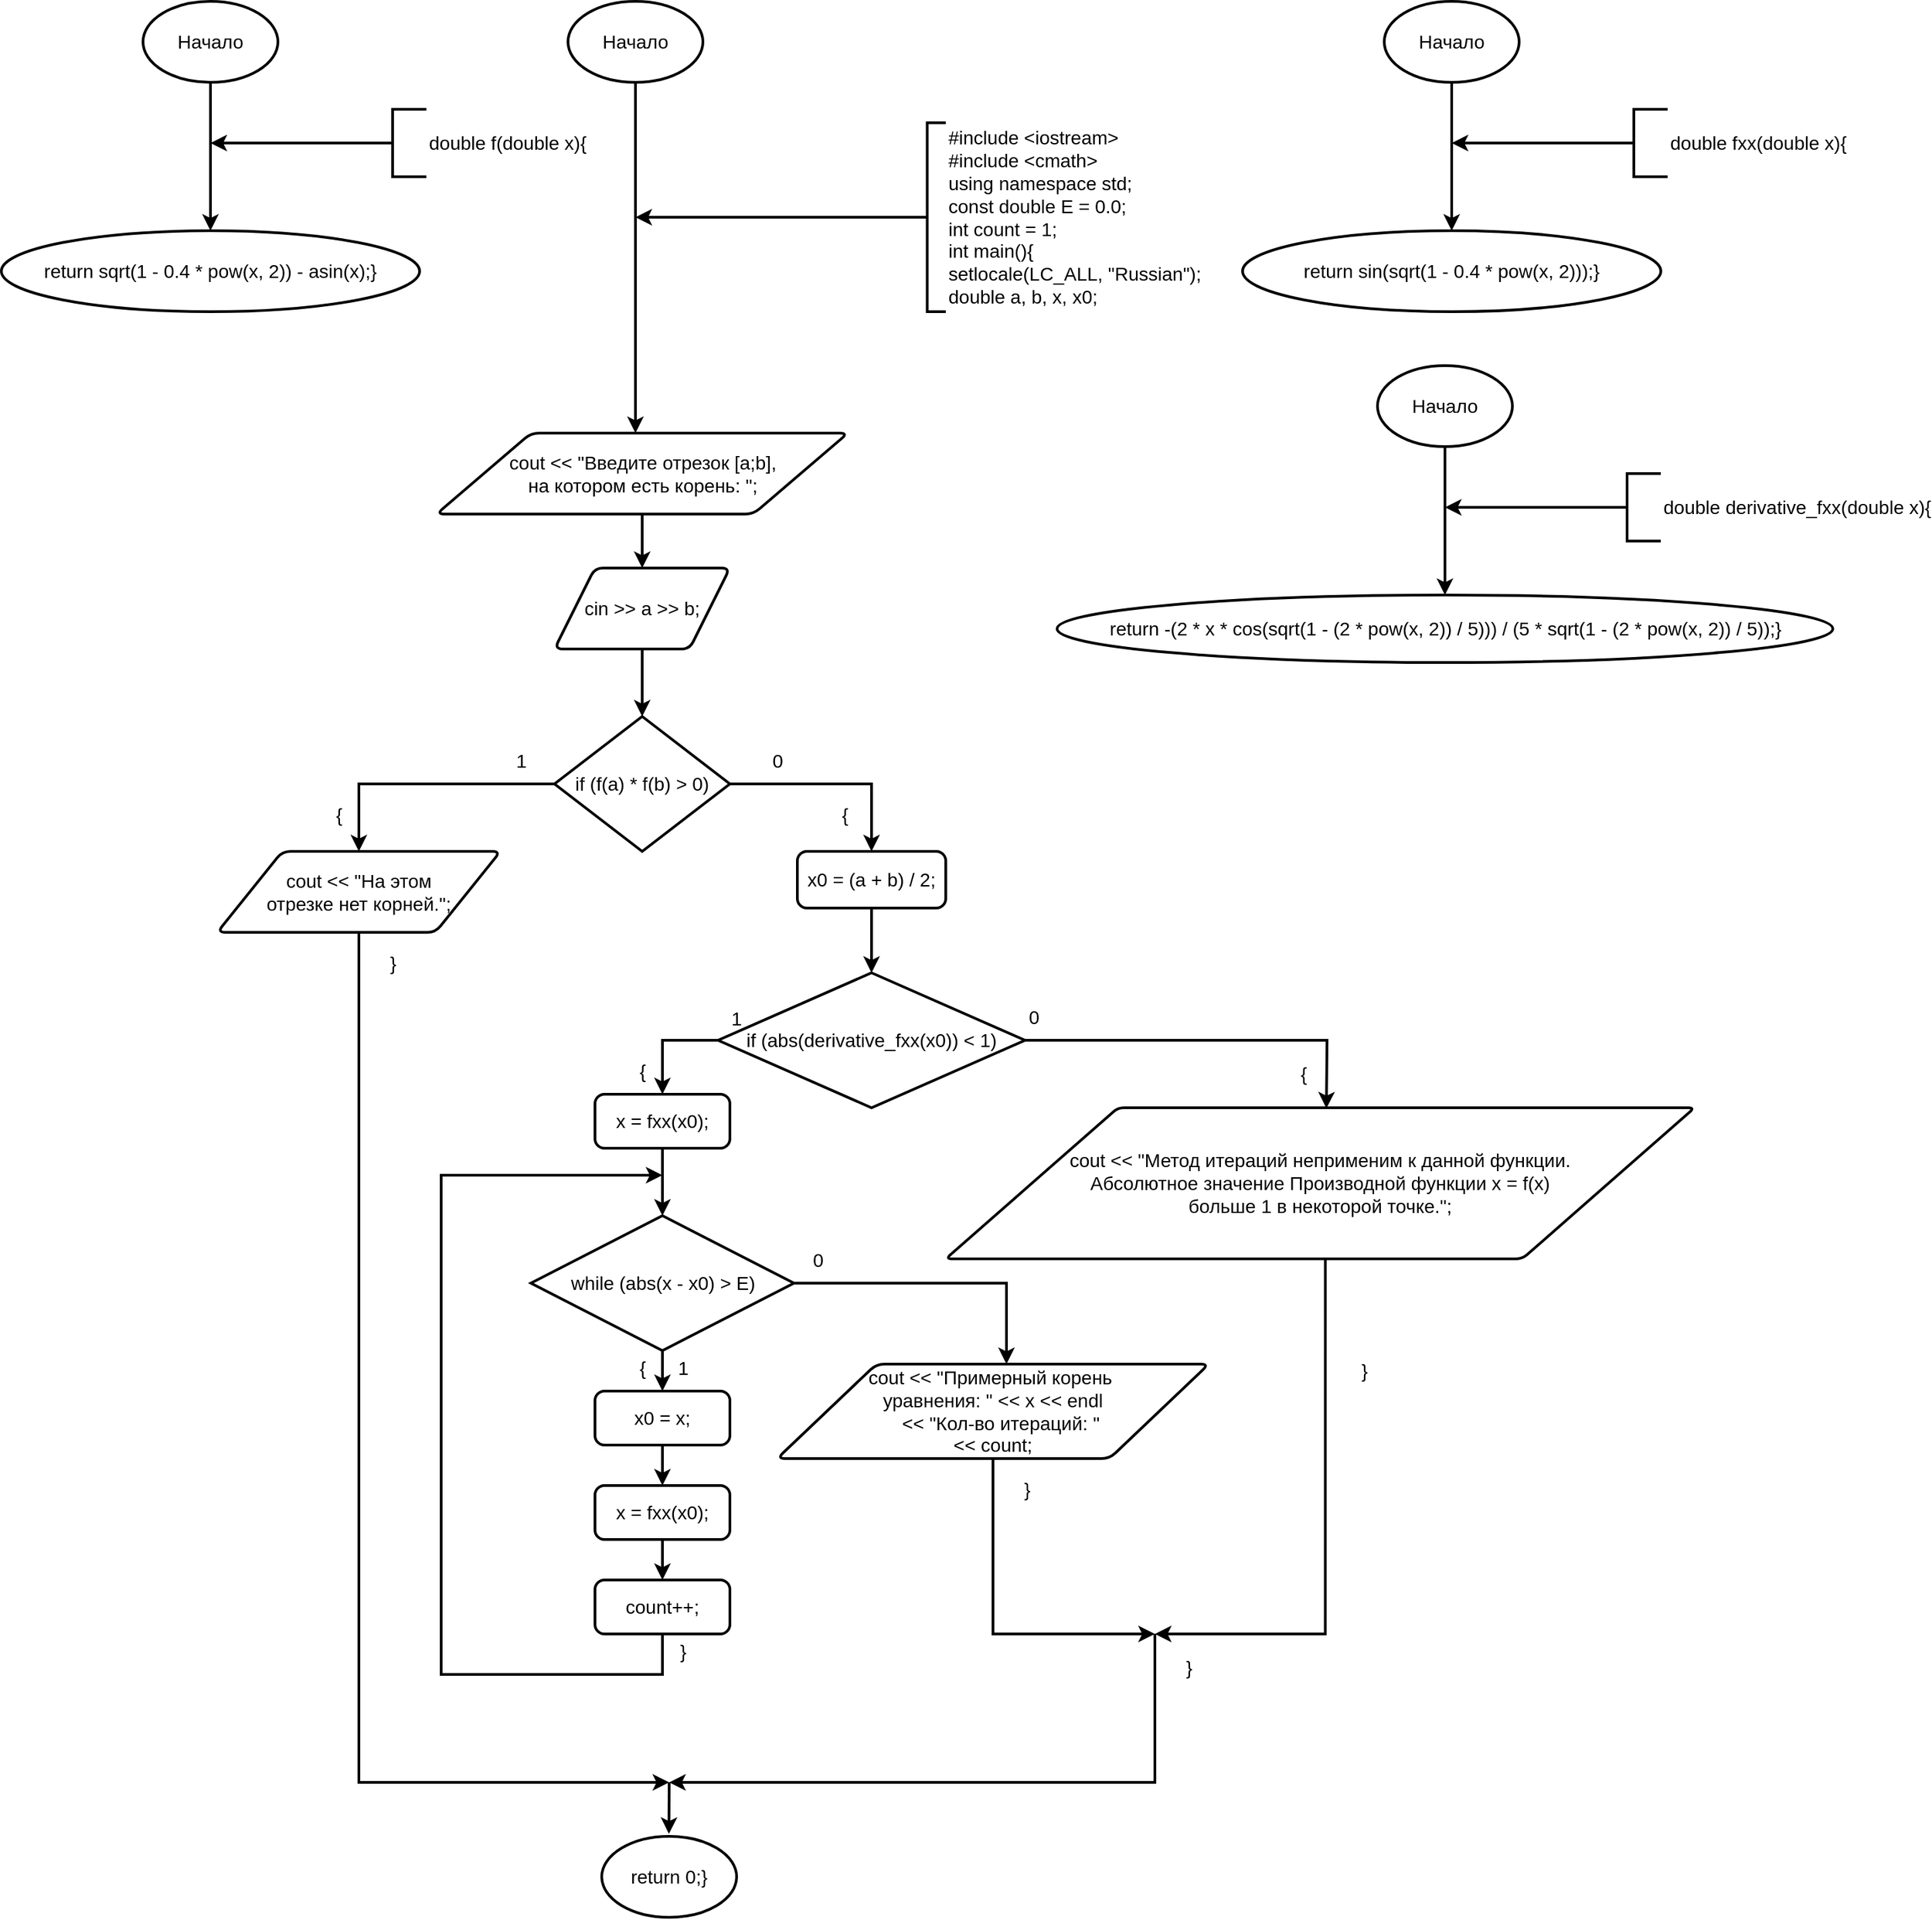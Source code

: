 <mxfile version="22.1.11" type="device">
  <diagram id="C5RBs43oDa-KdzZeNtuy" name="Page-1">
    <mxGraphModel dx="2150" dy="1375" grid="1" gridSize="10" guides="1" tooltips="1" connect="1" arrows="1" fold="1" page="0" pageScale="1" pageWidth="827" pageHeight="1169" math="0" shadow="0">
      <root>
        <mxCell id="WIyWlLk6GJQsqaUBKTNV-0" />
        <mxCell id="WIyWlLk6GJQsqaUBKTNV-1" parent="WIyWlLk6GJQsqaUBKTNV-0" />
        <mxCell id="LFdidtodupPHbY-mCOph-6" style="edgeStyle=orthogonalEdgeStyle;rounded=0;hachureGap=4;orthogonalLoop=1;jettySize=auto;html=1;fontFamily=Helvetica;fontSource=https%3A%2F%2Ffonts.googleapis.com%2Fcss%3Ffamily%3DArchitects%2BDaughter;fontSize=14;fontColor=default;labelBackgroundColor=none;strokeWidth=2;" parent="WIyWlLk6GJQsqaUBKTNV-1" source="LFdidtodupPHbY-mCOph-1" target="LFdidtodupPHbY-mCOph-2" edge="1">
          <mxGeometry relative="1" as="geometry">
            <Array as="points">
              <mxPoint x="420" y="220" />
              <mxPoint x="420" y="220" />
            </Array>
          </mxGeometry>
        </mxCell>
        <mxCell id="LFdidtodupPHbY-mCOph-1" value="Начало" style="strokeWidth=2;html=1;shape=mxgraph.flowchart.start_1;whiteSpace=wrap;hachureGap=4;fontFamily=Helvetica;fontSize=14;labelBackgroundColor=none;" parent="WIyWlLk6GJQsqaUBKTNV-1" vertex="1">
          <mxGeometry x="370" y="-40" width="100" height="60" as="geometry" />
        </mxCell>
        <mxCell id="LFdidtodupPHbY-mCOph-7" style="edgeStyle=orthogonalEdgeStyle;shape=connector;rounded=0;hachureGap=4;orthogonalLoop=1;jettySize=auto;html=1;labelBackgroundColor=none;align=center;verticalAlign=middle;fontFamily=Helvetica;fontSource=https%3A%2F%2Ffonts.googleapis.com%2Fcss%3Ffamily%3DArchitects%2BDaughter;fontSize=14;fontColor=default;endArrow=classic;strokeWidth=2;" parent="WIyWlLk6GJQsqaUBKTNV-1" source="LFdidtodupPHbY-mCOph-2" target="LFdidtodupPHbY-mCOph-3" edge="1">
          <mxGeometry relative="1" as="geometry" />
        </mxCell>
        <mxCell id="LFdidtodupPHbY-mCOph-2" value="cout &amp;lt;&amp;lt; &quot;Введите отрезок [a;b], &lt;br&gt;на котором есть корень: &quot;;" style="shape=parallelogram;html=1;strokeWidth=2;perimeter=parallelogramPerimeter;whiteSpace=wrap;rounded=1;arcSize=12;size=0.23;hachureGap=4;align=center;verticalAlign=middle;fontFamily=Helvetica;fontSize=14;labelBackgroundColor=none;" parent="WIyWlLk6GJQsqaUBKTNV-1" vertex="1">
          <mxGeometry x="272.5" y="280" width="305" height="60" as="geometry" />
        </mxCell>
        <mxCell id="LFdidtodupPHbY-mCOph-3" value="cin &amp;gt;&amp;gt; a &amp;gt;&amp;gt; b;" style="shape=parallelogram;html=1;strokeWidth=2;perimeter=parallelogramPerimeter;whiteSpace=wrap;rounded=1;arcSize=12;size=0.23;hachureGap=4;align=center;verticalAlign=middle;fontFamily=Helvetica;fontSize=14;labelBackgroundColor=none;" parent="WIyWlLk6GJQsqaUBKTNV-1" vertex="1">
          <mxGeometry x="360" y="380" width="130" height="60" as="geometry" />
        </mxCell>
        <mxCell id="LFdidtodupPHbY-mCOph-11" style="edgeStyle=orthogonalEdgeStyle;shape=connector;rounded=0;hachureGap=4;orthogonalLoop=1;jettySize=auto;html=1;entryX=0.5;entryY=0;entryDx=0;entryDy=0;labelBackgroundColor=none;align=center;verticalAlign=middle;fontFamily=Helvetica;fontSource=https%3A%2F%2Ffonts.googleapis.com%2Fcss%3Ffamily%3DArchitects%2BDaughter;fontSize=14;fontColor=default;endArrow=classic;strokeWidth=2;" parent="WIyWlLk6GJQsqaUBKTNV-1" source="LFdidtodupPHbY-mCOph-8" target="LFdidtodupPHbY-mCOph-10" edge="1">
          <mxGeometry relative="1" as="geometry">
            <Array as="points">
              <mxPoint x="215" y="540" />
            </Array>
          </mxGeometry>
        </mxCell>
        <mxCell id="LFdidtodupPHbY-mCOph-16" style="edgeStyle=orthogonalEdgeStyle;shape=connector;rounded=0;hachureGap=4;orthogonalLoop=1;jettySize=auto;html=1;labelBackgroundColor=none;align=center;verticalAlign=middle;fontFamily=Helvetica;fontSource=https%3A%2F%2Ffonts.googleapis.com%2Fcss%3Ffamily%3DArchitects%2BDaughter;fontSize=14;fontColor=default;endArrow=classic;strokeWidth=2;" parent="WIyWlLk6GJQsqaUBKTNV-1" source="LFdidtodupPHbY-mCOph-8" target="LFdidtodupPHbY-mCOph-15" edge="1">
          <mxGeometry relative="1" as="geometry">
            <Array as="points">
              <mxPoint x="595" y="540" />
            </Array>
          </mxGeometry>
        </mxCell>
        <mxCell id="LFdidtodupPHbY-mCOph-8" value="if (f(a) * f(b) &amp;gt; 0)" style="strokeWidth=2;html=1;shape=mxgraph.flowchart.decision;whiteSpace=wrap;hachureGap=4;align=center;verticalAlign=middle;fontFamily=Helvetica;fontSource=https%3A%2F%2Ffonts.googleapis.com%2Fcss%3Ffamily%3DArchitects%2BDaughter;fontSize=14;labelBackgroundColor=none;" parent="WIyWlLk6GJQsqaUBKTNV-1" vertex="1">
          <mxGeometry x="360" y="490" width="130" height="100" as="geometry" />
        </mxCell>
        <mxCell id="LFdidtodupPHbY-mCOph-9" style="edgeStyle=orthogonalEdgeStyle;shape=connector;rounded=0;hachureGap=4;orthogonalLoop=1;jettySize=auto;html=1;entryX=0.5;entryY=0;entryDx=0;entryDy=0;entryPerimeter=0;labelBackgroundColor=none;align=center;verticalAlign=middle;fontFamily=Helvetica;fontSource=https%3A%2F%2Ffonts.googleapis.com%2Fcss%3Ffamily%3DArchitects%2BDaughter;fontSize=14;fontColor=default;endArrow=classic;strokeWidth=2;" parent="WIyWlLk6GJQsqaUBKTNV-1" source="LFdidtodupPHbY-mCOph-3" target="LFdidtodupPHbY-mCOph-8" edge="1">
          <mxGeometry relative="1" as="geometry" />
        </mxCell>
        <mxCell id="LFdidtodupPHbY-mCOph-50" style="edgeStyle=orthogonalEdgeStyle;shape=connector;rounded=0;hachureGap=4;orthogonalLoop=1;jettySize=auto;html=1;labelBackgroundColor=none;strokeColor=default;align=center;verticalAlign=middle;fontFamily=Helvetica;fontSource=https%3A%2F%2Ffonts.googleapis.com%2Fcss%3Ffamily%3DArchitects%2BDaughter;fontSize=14;fontColor=default;endArrow=classic;strokeWidth=2;" parent="WIyWlLk6GJQsqaUBKTNV-1" source="LFdidtodupPHbY-mCOph-10" edge="1">
          <mxGeometry relative="1" as="geometry">
            <mxPoint x="445" y="1280" as="targetPoint" />
            <Array as="points">
              <mxPoint x="215" y="1280" />
            </Array>
          </mxGeometry>
        </mxCell>
        <mxCell id="LFdidtodupPHbY-mCOph-10" value="cout &amp;lt;&amp;lt; &quot;На этом&lt;br&gt;отрезке нет корней.&quot;;" style="shape=parallelogram;html=1;strokeWidth=2;perimeter=parallelogramPerimeter;whiteSpace=wrap;rounded=1;arcSize=12;size=0.23;hachureGap=4;align=center;verticalAlign=middle;fontFamily=Helvetica;fontSource=https%3A%2F%2Ffonts.googleapis.com%2Fcss%3Ffamily%3DArchitects%2BDaughter;fontSize=14;labelBackgroundColor=none;" parent="WIyWlLk6GJQsqaUBKTNV-1" vertex="1">
          <mxGeometry x="110" y="590" width="210" height="60" as="geometry" />
        </mxCell>
        <mxCell id="LFdidtodupPHbY-mCOph-12" value="{" style="text;html=1;align=center;verticalAlign=middle;resizable=0;points=[];autosize=1;strokeColor=none;fillColor=none;fontSize=14;fontFamily=Helvetica;labelBackgroundColor=none;strokeWidth=2;" parent="WIyWlLk6GJQsqaUBKTNV-1" vertex="1">
          <mxGeometry x="185" y="548" width="30" height="30" as="geometry" />
        </mxCell>
        <mxCell id="LFdidtodupPHbY-mCOph-13" value="1" style="text;html=1;align=center;verticalAlign=middle;resizable=0;points=[];autosize=1;strokeColor=none;fillColor=none;fontSize=14;fontFamily=Helvetica;labelBackgroundColor=none;strokeWidth=2;" parent="WIyWlLk6GJQsqaUBKTNV-1" vertex="1">
          <mxGeometry x="320" y="508" width="30" height="30" as="geometry" />
        </mxCell>
        <mxCell id="LFdidtodupPHbY-mCOph-14" value="}" style="text;html=1;align=center;verticalAlign=middle;resizable=0;points=[];autosize=1;strokeColor=none;fillColor=none;fontSize=14;fontFamily=Helvetica;labelBackgroundColor=none;strokeWidth=2;" parent="WIyWlLk6GJQsqaUBKTNV-1" vertex="1">
          <mxGeometry x="225" y="658" width="30" height="30" as="geometry" />
        </mxCell>
        <mxCell id="LFdidtodupPHbY-mCOph-15" value="x0 = (a + b) / 2;" style="rounded=1;whiteSpace=wrap;html=1;absoluteArcSize=1;arcSize=14;strokeWidth=2;align=center;verticalAlign=middle;fontFamily=Helvetica;fontSize=14;fillColor=none;labelBackgroundColor=none;" parent="WIyWlLk6GJQsqaUBKTNV-1" vertex="1">
          <mxGeometry x="540" y="590" width="110" height="42" as="geometry" />
        </mxCell>
        <mxCell id="LFdidtodupPHbY-mCOph-17" value="0" style="text;html=1;align=center;verticalAlign=middle;resizable=0;points=[];autosize=1;strokeColor=none;fillColor=none;fontSize=14;fontFamily=Helvetica;labelBackgroundColor=none;strokeWidth=2;" parent="WIyWlLk6GJQsqaUBKTNV-1" vertex="1">
          <mxGeometry x="510" y="508" width="30" height="30" as="geometry" />
        </mxCell>
        <mxCell id="LFdidtodupPHbY-mCOph-18" value="{" style="text;html=1;align=center;verticalAlign=middle;resizable=0;points=[];autosize=1;strokeColor=none;fillColor=none;fontSize=14;fontFamily=Helvetica;fontColor=default;strokeWidth=2;" parent="WIyWlLk6GJQsqaUBKTNV-1" vertex="1">
          <mxGeometry x="560" y="548" width="30" height="30" as="geometry" />
        </mxCell>
        <mxCell id="LFdidtodupPHbY-mCOph-22" style="edgeStyle=orthogonalEdgeStyle;shape=connector;rounded=0;hachureGap=4;orthogonalLoop=1;jettySize=auto;html=1;entryX=0.5;entryY=0;entryDx=0;entryDy=0;labelBackgroundColor=none;strokeColor=default;align=center;verticalAlign=middle;fontFamily=Helvetica;fontSource=https%3A%2F%2Ffonts.googleapis.com%2Fcss%3Ffamily%3DArchitects%2BDaughter;fontSize=14;fontColor=default;endArrow=classic;exitX=0;exitY=0.5;exitDx=0;exitDy=0;exitPerimeter=0;strokeWidth=2;" parent="WIyWlLk6GJQsqaUBKTNV-1" source="LFdidtodupPHbY-mCOph-19" target="LFdidtodupPHbY-mCOph-21" edge="1">
          <mxGeometry relative="1" as="geometry" />
        </mxCell>
        <mxCell id="LFdidtodupPHbY-mCOph-19" value="if (abs(derivative_fxx(x0)) &amp;lt; 1)" style="strokeWidth=2;html=1;shape=mxgraph.flowchart.decision;whiteSpace=wrap;hachureGap=4;fontFamily=Helvetica;fontSource=https%3A%2F%2Ffonts.googleapis.com%2Fcss%3Ffamily%3DArchitects%2BDaughter;fontSize=14;fontColor=default;" parent="WIyWlLk6GJQsqaUBKTNV-1" vertex="1">
          <mxGeometry x="481.25" y="680" width="227.5" height="100" as="geometry" />
        </mxCell>
        <mxCell id="LFdidtodupPHbY-mCOph-20" style="edgeStyle=orthogonalEdgeStyle;shape=connector;rounded=0;hachureGap=4;orthogonalLoop=1;jettySize=auto;html=1;entryX=0.5;entryY=0;entryDx=0;entryDy=0;entryPerimeter=0;labelBackgroundColor=none;strokeColor=default;align=center;verticalAlign=middle;fontFamily=Helvetica;fontSource=https%3A%2F%2Ffonts.googleapis.com%2Fcss%3Ffamily%3DArchitects%2BDaughter;fontSize=14;fontColor=default;endArrow=classic;strokeWidth=2;" parent="WIyWlLk6GJQsqaUBKTNV-1" source="LFdidtodupPHbY-mCOph-15" target="LFdidtodupPHbY-mCOph-19" edge="1">
          <mxGeometry relative="1" as="geometry" />
        </mxCell>
        <mxCell id="LFdidtodupPHbY-mCOph-21" value="x = fxx(x0);" style="rounded=1;whiteSpace=wrap;html=1;absoluteArcSize=1;arcSize=14;strokeWidth=2;hachureGap=4;strokeColor=default;align=center;verticalAlign=middle;fontFamily=Helvetica;fontSource=https%3A%2F%2Ffonts.googleapis.com%2Fcss%3Ffamily%3DArchitects%2BDaughter;fontSize=14;fontColor=default;fillColor=default;" parent="WIyWlLk6GJQsqaUBKTNV-1" vertex="1">
          <mxGeometry x="390" y="770" width="100" height="40" as="geometry" />
        </mxCell>
        <mxCell id="LFdidtodupPHbY-mCOph-23" value="1" style="text;align=center;verticalAlign=middle;resizable=0;points=[];autosize=1;strokeColor=none;fillColor=none;fontSize=14;fontFamily=Helvetica;fontColor=default;strokeWidth=2;" parent="WIyWlLk6GJQsqaUBKTNV-1" vertex="1">
          <mxGeometry x="480" y="698" width="30" height="30" as="geometry" />
        </mxCell>
        <mxCell id="LFdidtodupPHbY-mCOph-24" value="&lt;p style=&quot;font-size: 14px;&quot;&gt;{&lt;/p&gt;" style="text;html=1;align=center;verticalAlign=middle;resizable=0;points=[];autosize=1;strokeColor=none;fillColor=none;fontSize=14;fontFamily=Helvetica;fontColor=default;strokeWidth=2;" parent="WIyWlLk6GJQsqaUBKTNV-1" vertex="1">
          <mxGeometry x="410" y="723" width="30" height="60" as="geometry" />
        </mxCell>
        <mxCell id="LFdidtodupPHbY-mCOph-32" style="edgeStyle=orthogonalEdgeStyle;shape=connector;rounded=0;hachureGap=4;orthogonalLoop=1;jettySize=auto;html=1;entryX=0.5;entryY=0;entryDx=0;entryDy=0;labelBackgroundColor=none;strokeColor=default;align=center;verticalAlign=middle;fontFamily=Helvetica;fontSource=https%3A%2F%2Ffonts.googleapis.com%2Fcss%3Ffamily%3DArchitects%2BDaughter;fontSize=14;fontColor=default;endArrow=classic;strokeWidth=2;" parent="WIyWlLk6GJQsqaUBKTNV-1" source="LFdidtodupPHbY-mCOph-25" target="LFdidtodupPHbY-mCOph-27" edge="1">
          <mxGeometry relative="1" as="geometry" />
        </mxCell>
        <mxCell id="LFdidtodupPHbY-mCOph-40" style="edgeStyle=orthogonalEdgeStyle;shape=connector;rounded=0;hachureGap=4;orthogonalLoop=1;jettySize=auto;html=1;labelBackgroundColor=none;strokeColor=default;align=center;verticalAlign=middle;fontFamily=Helvetica;fontSource=https%3A%2F%2Ffonts.googleapis.com%2Fcss%3Ffamily%3DArchitects%2BDaughter;fontSize=14;fontColor=default;endArrow=classic;strokeWidth=2;" parent="WIyWlLk6GJQsqaUBKTNV-1" source="LFdidtodupPHbY-mCOph-25" target="LFdidtodupPHbY-mCOph-39" edge="1">
          <mxGeometry relative="1" as="geometry">
            <Array as="points">
              <mxPoint x="695" y="910" />
            </Array>
          </mxGeometry>
        </mxCell>
        <mxCell id="LFdidtodupPHbY-mCOph-25" value="while (abs(x - x0) &amp;gt; E)" style="strokeWidth=2;html=1;shape=mxgraph.flowchart.decision;whiteSpace=wrap;hachureGap=4;strokeColor=default;align=center;verticalAlign=middle;fontFamily=Helvetica;fontSource=https%3A%2F%2Ffonts.googleapis.com%2Fcss%3Ffamily%3DArchitects%2BDaughter;fontSize=14;fontColor=default;fillColor=default;" parent="WIyWlLk6GJQsqaUBKTNV-1" vertex="1">
          <mxGeometry x="342.5" y="860" width="195" height="100" as="geometry" />
        </mxCell>
        <mxCell id="LFdidtodupPHbY-mCOph-26" style="edgeStyle=orthogonalEdgeStyle;shape=connector;rounded=0;hachureGap=4;orthogonalLoop=1;jettySize=auto;html=1;entryX=0.5;entryY=0;entryDx=0;entryDy=0;entryPerimeter=0;labelBackgroundColor=none;strokeColor=default;align=center;verticalAlign=middle;fontFamily=Helvetica;fontSource=https%3A%2F%2Ffonts.googleapis.com%2Fcss%3Ffamily%3DArchitects%2BDaughter;fontSize=14;fontColor=default;endArrow=classic;strokeWidth=2;" parent="WIyWlLk6GJQsqaUBKTNV-1" source="LFdidtodupPHbY-mCOph-21" target="LFdidtodupPHbY-mCOph-25" edge="1">
          <mxGeometry relative="1" as="geometry" />
        </mxCell>
        <mxCell id="LFdidtodupPHbY-mCOph-34" style="edgeStyle=orthogonalEdgeStyle;shape=connector;rounded=0;hachureGap=4;orthogonalLoop=1;jettySize=auto;html=1;labelBackgroundColor=none;strokeColor=default;align=center;verticalAlign=middle;fontFamily=Helvetica;fontSource=https%3A%2F%2Ffonts.googleapis.com%2Fcss%3Ffamily%3DArchitects%2BDaughter;fontSize=14;fontColor=default;endArrow=classic;strokeWidth=2;" parent="WIyWlLk6GJQsqaUBKTNV-1" source="LFdidtodupPHbY-mCOph-27" target="LFdidtodupPHbY-mCOph-28" edge="1">
          <mxGeometry relative="1" as="geometry" />
        </mxCell>
        <mxCell id="LFdidtodupPHbY-mCOph-27" value="x0 = x;" style="rounded=1;whiteSpace=wrap;html=1;absoluteArcSize=1;arcSize=14;strokeWidth=2;hachureGap=4;strokeColor=default;align=center;verticalAlign=middle;fontFamily=Helvetica;fontSource=https%3A%2F%2Ffonts.googleapis.com%2Fcss%3Ffamily%3DArchitects%2BDaughter;fontSize=14;fontColor=default;fillColor=default;" parent="WIyWlLk6GJQsqaUBKTNV-1" vertex="1">
          <mxGeometry x="390" y="990" width="100" height="40" as="geometry" />
        </mxCell>
        <mxCell id="LFdidtodupPHbY-mCOph-36" style="edgeStyle=orthogonalEdgeStyle;shape=connector;rounded=0;hachureGap=4;orthogonalLoop=1;jettySize=auto;html=1;entryX=0.5;entryY=0;entryDx=0;entryDy=0;labelBackgroundColor=none;strokeColor=default;align=center;verticalAlign=middle;fontFamily=Helvetica;fontSource=https%3A%2F%2Ffonts.googleapis.com%2Fcss%3Ffamily%3DArchitects%2BDaughter;fontSize=14;fontColor=default;endArrow=classic;strokeWidth=2;" parent="WIyWlLk6GJQsqaUBKTNV-1" source="LFdidtodupPHbY-mCOph-28" target="LFdidtodupPHbY-mCOph-29" edge="1">
          <mxGeometry relative="1" as="geometry" />
        </mxCell>
        <mxCell id="LFdidtodupPHbY-mCOph-28" value="x = fxx(x0);" style="rounded=1;whiteSpace=wrap;html=1;absoluteArcSize=1;arcSize=14;strokeWidth=2;hachureGap=4;strokeColor=default;align=center;verticalAlign=middle;fontFamily=Helvetica;fontSource=https%3A%2F%2Ffonts.googleapis.com%2Fcss%3Ffamily%3DArchitects%2BDaughter;fontSize=14;fontColor=default;fillColor=default;" parent="WIyWlLk6GJQsqaUBKTNV-1" vertex="1">
          <mxGeometry x="390" y="1060" width="100" height="40" as="geometry" />
        </mxCell>
        <mxCell id="LFdidtodupPHbY-mCOph-30" style="edgeStyle=orthogonalEdgeStyle;shape=connector;rounded=0;hachureGap=4;orthogonalLoop=1;jettySize=auto;html=1;labelBackgroundColor=none;strokeColor=default;align=center;verticalAlign=middle;fontFamily=Helvetica;fontSource=https%3A%2F%2Ffonts.googleapis.com%2Fcss%3Ffamily%3DArchitects%2BDaughter;fontSize=14;fontColor=default;endArrow=classic;strokeWidth=2;" parent="WIyWlLk6GJQsqaUBKTNV-1" source="LFdidtodupPHbY-mCOph-29" edge="1">
          <mxGeometry relative="1" as="geometry">
            <mxPoint x="440" y="830" as="targetPoint" />
            <Array as="points">
              <mxPoint x="440" y="1200" />
              <mxPoint x="276" y="1200" />
              <mxPoint x="276" y="830" />
            </Array>
          </mxGeometry>
        </mxCell>
        <mxCell id="LFdidtodupPHbY-mCOph-29" value="count++;" style="rounded=1;whiteSpace=wrap;html=1;absoluteArcSize=1;arcSize=14;strokeWidth=2;hachureGap=4;strokeColor=default;align=center;verticalAlign=middle;fontFamily=Helvetica;fontSource=https%3A%2F%2Ffonts.googleapis.com%2Fcss%3Ffamily%3DArchitects%2BDaughter;fontSize=14;fontColor=default;fillColor=default;" parent="WIyWlLk6GJQsqaUBKTNV-1" vertex="1">
          <mxGeometry x="390" y="1130" width="100" height="40" as="geometry" />
        </mxCell>
        <mxCell id="LFdidtodupPHbY-mCOph-31" value="}" style="text;html=1;align=center;verticalAlign=middle;resizable=0;points=[];autosize=1;strokeColor=none;fillColor=none;fontSize=14;fontFamily=Helvetica;fontColor=default;strokeWidth=2;" parent="WIyWlLk6GJQsqaUBKTNV-1" vertex="1">
          <mxGeometry x="440" y="1168" width="30" height="30" as="geometry" />
        </mxCell>
        <mxCell id="LFdidtodupPHbY-mCOph-37" value="1" style="text;html=1;align=center;verticalAlign=middle;resizable=0;points=[];autosize=1;strokeColor=none;fillColor=none;fontSize=14;fontFamily=Helvetica;fontColor=default;strokeWidth=2;" parent="WIyWlLk6GJQsqaUBKTNV-1" vertex="1">
          <mxGeometry x="440" y="958" width="30" height="30" as="geometry" />
        </mxCell>
        <mxCell id="LFdidtodupPHbY-mCOph-38" value="{" style="text;html=1;align=center;verticalAlign=middle;resizable=0;points=[];autosize=1;strokeColor=none;fillColor=none;fontSize=14;fontFamily=Helvetica;fontColor=default;strokeWidth=2;" parent="WIyWlLk6GJQsqaUBKTNV-1" vertex="1">
          <mxGeometry x="410" y="958" width="30" height="30" as="geometry" />
        </mxCell>
        <mxCell id="LFdidtodupPHbY-mCOph-48" style="edgeStyle=orthogonalEdgeStyle;shape=connector;rounded=0;hachureGap=4;orthogonalLoop=1;jettySize=auto;html=1;labelBackgroundColor=none;strokeColor=default;align=center;verticalAlign=middle;fontFamily=Helvetica;fontSource=https%3A%2F%2Ffonts.googleapis.com%2Fcss%3Ffamily%3DArchitects%2BDaughter;fontSize=14;fontColor=default;endArrow=classic;strokeWidth=2;" parent="WIyWlLk6GJQsqaUBKTNV-1" source="LFdidtodupPHbY-mCOph-39" edge="1">
          <mxGeometry relative="1" as="geometry">
            <mxPoint x="805" y="1170" as="targetPoint" />
            <Array as="points">
              <mxPoint x="685" y="1170" />
            </Array>
          </mxGeometry>
        </mxCell>
        <mxCell id="LFdidtodupPHbY-mCOph-39" value="&lt;div&gt;cout &amp;lt;&amp;lt; &quot;Примерный корень&amp;nbsp;&lt;/div&gt;&lt;div&gt;уравнения: &quot;&amp;nbsp;&lt;span style=&quot;background-color: initial;&quot;&gt;&amp;lt;&amp;lt;&amp;nbsp;&lt;/span&gt;&lt;span style=&quot;background-color: initial;&quot;&gt;x &amp;lt;&amp;lt; endl&lt;/span&gt;&lt;/div&gt;&lt;div&gt;&amp;nbsp; &amp;nbsp; &amp;lt;&amp;lt; &quot;Кол-во итераций: &quot;&amp;nbsp;&lt;/div&gt;&lt;div&gt;&amp;lt;&amp;lt; count;&lt;/div&gt;" style="shape=parallelogram;html=1;strokeWidth=2;perimeter=parallelogramPerimeter;whiteSpace=wrap;rounded=1;arcSize=12;size=0.23;hachureGap=4;strokeColor=default;align=center;verticalAlign=middle;fontFamily=Helvetica;fontSource=https%3A%2F%2Ffonts.googleapis.com%2Fcss%3Ffamily%3DArchitects%2BDaughter;fontSize=14;fontColor=default;fillColor=default;" parent="WIyWlLk6GJQsqaUBKTNV-1" vertex="1">
          <mxGeometry x="525" y="970" width="320" height="70" as="geometry" />
        </mxCell>
        <mxCell id="LFdidtodupPHbY-mCOph-41" value="0" style="text;html=1;align=center;verticalAlign=middle;resizable=0;points=[];autosize=1;strokeColor=none;fillColor=none;fontSize=14;fontFamily=Helvetica;fontColor=default;strokeWidth=2;" parent="WIyWlLk6GJQsqaUBKTNV-1" vertex="1">
          <mxGeometry x="540" y="878" width="30" height="30" as="geometry" />
        </mxCell>
        <mxCell id="LFdidtodupPHbY-mCOph-42" value="}" style="text;html=1;align=center;verticalAlign=middle;resizable=0;points=[];autosize=1;strokeColor=none;fillColor=none;fontSize=14;fontFamily=Helvetica;fontColor=default;strokeWidth=2;" parent="WIyWlLk6GJQsqaUBKTNV-1" vertex="1">
          <mxGeometry x="695" y="1048" width="30" height="30" as="geometry" />
        </mxCell>
        <mxCell id="LFdidtodupPHbY-mCOph-49" style="edgeStyle=orthogonalEdgeStyle;shape=connector;rounded=0;hachureGap=4;orthogonalLoop=1;jettySize=auto;html=1;labelBackgroundColor=none;strokeColor=default;align=center;verticalAlign=middle;fontFamily=Helvetica;fontSource=https%3A%2F%2Ffonts.googleapis.com%2Fcss%3Ffamily%3DArchitects%2BDaughter;fontSize=14;fontColor=default;endArrow=classic;exitX=0.543;exitY=1.013;exitDx=0;exitDy=0;exitPerimeter=0;strokeWidth=2;" parent="WIyWlLk6GJQsqaUBKTNV-1" edge="1">
          <mxGeometry relative="1" as="geometry">
            <mxPoint x="805" y="1170" as="targetPoint" />
            <mxPoint x="931.34" y="840.78" as="sourcePoint" />
            <Array as="points">
              <mxPoint x="931" y="1170" />
            </Array>
          </mxGeometry>
        </mxCell>
        <mxCell id="LFdidtodupPHbY-mCOph-43" value="cout &amp;lt;&amp;lt; &quot;Метод итераций неприменим к данной функции.&lt;br&gt;Абсолютное значение Производной функции x = f(x)&lt;br&gt;больше 1 в некоторой точке.&lt;span style=&quot;background-color: initial;&quot;&gt;&quot;;&lt;/span&gt;" style="shape=parallelogram;html=1;strokeWidth=2;perimeter=parallelogramPerimeter;whiteSpace=wrap;rounded=1;arcSize=9;size=0.23;hachureGap=4;strokeColor=default;align=center;verticalAlign=middle;fontFamily=Helvetica;fontSource=https%3A%2F%2Ffonts.googleapis.com%2Fcss%3Ffamily%3DArchitects%2BDaughter;fontSize=14;fontColor=default;fillColor=default;" parent="WIyWlLk6GJQsqaUBKTNV-1" vertex="1">
          <mxGeometry x="650" y="780" width="555" height="112" as="geometry" />
        </mxCell>
        <mxCell id="LFdidtodupPHbY-mCOph-44" style="edgeStyle=orthogonalEdgeStyle;shape=connector;rounded=0;hachureGap=4;orthogonalLoop=1;jettySize=auto;html=1;entryX=0.545;entryY=0.008;entryDx=0;entryDy=0;entryPerimeter=0;labelBackgroundColor=none;strokeColor=default;align=center;verticalAlign=middle;fontFamily=Helvetica;fontSource=https%3A%2F%2Ffonts.googleapis.com%2Fcss%3Ffamily%3DArchitects%2BDaughter;fontSize=14;fontColor=default;endArrow=classic;strokeWidth=2;" parent="WIyWlLk6GJQsqaUBKTNV-1" source="LFdidtodupPHbY-mCOph-19" edge="1">
          <mxGeometry relative="1" as="geometry">
            <mxPoint x="932.1" y="780.48" as="targetPoint" />
          </mxGeometry>
        </mxCell>
        <mxCell id="LFdidtodupPHbY-mCOph-45" value="0" style="text;html=1;align=center;verticalAlign=middle;resizable=0;points=[];autosize=1;strokeColor=none;fillColor=none;fontSize=14;fontFamily=Helvetica;fontColor=default;strokeWidth=2;" parent="WIyWlLk6GJQsqaUBKTNV-1" vertex="1">
          <mxGeometry x="700" y="698" width="30" height="30" as="geometry" />
        </mxCell>
        <mxCell id="LFdidtodupPHbY-mCOph-46" value="{" style="text;html=1;align=center;verticalAlign=middle;resizable=0;points=[];autosize=1;strokeColor=none;fillColor=none;fontSize=14;fontFamily=Helvetica;fontColor=default;strokeWidth=2;" parent="WIyWlLk6GJQsqaUBKTNV-1" vertex="1">
          <mxGeometry x="900" y="740" width="30" height="30" as="geometry" />
        </mxCell>
        <mxCell id="LFdidtodupPHbY-mCOph-47" value="}" style="text;html=1;align=center;verticalAlign=middle;resizable=0;points=[];autosize=1;strokeColor=none;fillColor=none;fontSize=14;fontFamily=Helvetica;fontColor=default;strokeWidth=2;" parent="WIyWlLk6GJQsqaUBKTNV-1" vertex="1">
          <mxGeometry x="945" y="960" width="30" height="30" as="geometry" />
        </mxCell>
        <mxCell id="LFdidtodupPHbY-mCOph-52" style="edgeStyle=orthogonalEdgeStyle;shape=connector;rounded=0;hachureGap=4;orthogonalLoop=1;jettySize=auto;html=1;labelBackgroundColor=none;strokeColor=default;align=center;verticalAlign=middle;fontFamily=Helvetica;fontSource=https%3A%2F%2Ffonts.googleapis.com%2Fcss%3Ffamily%3DArchitects%2BDaughter;fontSize=14;fontColor=default;endArrow=classic;strokeWidth=2;" parent="WIyWlLk6GJQsqaUBKTNV-1" edge="1">
          <mxGeometry relative="1" as="geometry">
            <mxPoint x="445" y="1280" as="targetPoint" />
            <mxPoint x="805" y="1170" as="sourcePoint" />
            <Array as="points">
              <mxPoint x="805" y="1280" />
            </Array>
          </mxGeometry>
        </mxCell>
        <mxCell id="LFdidtodupPHbY-mCOph-53" value="}" style="text;html=1;align=center;verticalAlign=middle;resizable=0;points=[];autosize=1;strokeColor=none;fillColor=none;fontSize=14;fontFamily=Helvetica;fontColor=default;strokeWidth=2;" parent="WIyWlLk6GJQsqaUBKTNV-1" vertex="1">
          <mxGeometry x="815" y="1180" width="30" height="30" as="geometry" />
        </mxCell>
        <mxCell id="LFdidtodupPHbY-mCOph-55" value="return 0;}" style="strokeWidth=2;html=1;shape=mxgraph.flowchart.start_1;whiteSpace=wrap;hachureGap=4;strokeColor=default;align=center;verticalAlign=middle;fontFamily=Helvetica;fontSource=https%3A%2F%2Ffonts.googleapis.com%2Fcss%3Ffamily%3DArchitects%2BDaughter;fontSize=14;fontColor=default;fillColor=default;" parent="WIyWlLk6GJQsqaUBKTNV-1" vertex="1">
          <mxGeometry x="395" y="1320" width="100" height="60" as="geometry" />
        </mxCell>
        <mxCell id="LFdidtodupPHbY-mCOph-61" style="edgeStyle=orthogonalEdgeStyle;shape=connector;rounded=0;hachureGap=4;orthogonalLoop=1;jettySize=auto;html=1;entryX=0.498;entryY=-0.031;entryDx=0;entryDy=0;entryPerimeter=0;labelBackgroundColor=none;strokeColor=default;align=center;verticalAlign=middle;fontFamily=Helvetica;fontSource=https%3A%2F%2Ffonts.googleapis.com%2Fcss%3Ffamily%3DArchitects%2BDaughter;fontSize=14;fontColor=default;endArrow=classic;strokeWidth=2;" parent="WIyWlLk6GJQsqaUBKTNV-1" target="LFdidtodupPHbY-mCOph-55" edge="1">
          <mxGeometry relative="1" as="geometry">
            <mxPoint x="445" y="1280" as="sourcePoint" />
          </mxGeometry>
        </mxCell>
        <mxCell id="njr4N8bvg7Tj59WYy33H-2" style="edgeStyle=orthogonalEdgeStyle;rounded=0;orthogonalLoop=1;jettySize=auto;html=1;strokeWidth=2;" edge="1" parent="WIyWlLk6GJQsqaUBKTNV-1" source="LFdidtodupPHbY-mCOph-62">
          <mxGeometry relative="1" as="geometry">
            <mxPoint x="420" y="120" as="targetPoint" />
            <Array as="points">
              <mxPoint x="420" y="120" />
            </Array>
          </mxGeometry>
        </mxCell>
        <mxCell id="LFdidtodupPHbY-mCOph-62" value="&lt;div&gt;#include &amp;lt;iostream&amp;gt;&lt;/div&gt;&lt;div&gt;#include &amp;lt;cmath&amp;gt;&lt;/div&gt;&lt;div&gt;using namespace std;&lt;/div&gt;&lt;div&gt;const double E = 0.0;&lt;/div&gt;&lt;div&gt;int count = 1;&lt;/div&gt;&lt;div&gt;int main(){&lt;/div&gt;&lt;div&gt;&lt;div&gt;setlocale(LC_ALL, &quot;Russian&quot;);&lt;/div&gt;&lt;div&gt;&lt;span style=&quot;background-color: initial;&quot;&gt;double a, b, x, x0;&lt;/span&gt;&lt;/div&gt;&lt;/div&gt;" style="strokeWidth=2;html=1;shape=mxgraph.flowchart.annotation_2;align=left;labelPosition=right;pointerEvents=1;hachureGap=4;strokeColor=default;verticalAlign=middle;fontFamily=Helvetica;fontSource=https%3A%2F%2Ffonts.googleapis.com%2Fcss%3Ffamily%3DArchitects%2BDaughter;fontSize=14;fontColor=default;fillColor=default;" parent="WIyWlLk6GJQsqaUBKTNV-1" vertex="1">
          <mxGeometry x="622.5" y="50" width="27.5" height="140" as="geometry" />
        </mxCell>
        <mxCell id="njr4N8bvg7Tj59WYy33H-8" style="edgeStyle=orthogonalEdgeStyle;rounded=0;orthogonalLoop=1;jettySize=auto;html=1;fontFamily=Helvetica;fontSize=12;fontColor=default;strokeWidth=2;" edge="1" parent="WIyWlLk6GJQsqaUBKTNV-1" source="njr4N8bvg7Tj59WYy33H-4" target="njr4N8bvg7Tj59WYy33H-7">
          <mxGeometry relative="1" as="geometry" />
        </mxCell>
        <mxCell id="njr4N8bvg7Tj59WYy33H-4" value="&lt;font style=&quot;font-size: 14px;&quot;&gt;Начало&lt;/font&gt;" style="ellipse;whiteSpace=wrap;html=1;strokeWidth=2;" vertex="1" parent="WIyWlLk6GJQsqaUBKTNV-1">
          <mxGeometry x="55" y="-40" width="100" height="60" as="geometry" />
        </mxCell>
        <mxCell id="njr4N8bvg7Tj59WYy33H-9" style="edgeStyle=orthogonalEdgeStyle;rounded=0;orthogonalLoop=1;jettySize=auto;html=1;fontFamily=Helvetica;fontSize=12;fontColor=default;strokeWidth=2;" edge="1" parent="WIyWlLk6GJQsqaUBKTNV-1" source="njr4N8bvg7Tj59WYy33H-5">
          <mxGeometry relative="1" as="geometry">
            <mxPoint x="105" y="65" as="targetPoint" />
          </mxGeometry>
        </mxCell>
        <mxCell id="njr4N8bvg7Tj59WYy33H-5" value="&lt;div style=&quot;font-size: 14px;&quot;&gt;&lt;font style=&quot;font-size: 14px;&quot;&gt;double f(double x)&lt;/font&gt;&lt;span style=&quot;background-color: initial;&quot;&gt;{&lt;/span&gt;&lt;/div&gt;" style="strokeWidth=2;html=1;shape=mxgraph.flowchart.annotation_2;align=left;labelPosition=right;pointerEvents=1;" vertex="1" parent="WIyWlLk6GJQsqaUBKTNV-1">
          <mxGeometry x="215" y="40" width="50" height="50" as="geometry" />
        </mxCell>
        <mxCell id="njr4N8bvg7Tj59WYy33H-7" value="&lt;font style=&quot;font-size: 14px;&quot;&gt;return sqrt(1 - 0.4 * pow(x, 2)) - asin(x);}&lt;/font&gt;" style="strokeWidth=2;html=1;shape=mxgraph.flowchart.start_1;whiteSpace=wrap;" vertex="1" parent="WIyWlLk6GJQsqaUBKTNV-1">
          <mxGeometry x="-50" y="130" width="310" height="60" as="geometry" />
        </mxCell>
        <mxCell id="njr4N8bvg7Tj59WYy33H-25" style="edgeStyle=orthogonalEdgeStyle;rounded=0;orthogonalLoop=1;jettySize=auto;html=1;fontFamily=Helvetica;fontSize=12;fontColor=default;strokeWidth=2;" edge="1" parent="WIyWlLk6GJQsqaUBKTNV-1" source="njr4N8bvg7Tj59WYy33H-26" target="njr4N8bvg7Tj59WYy33H-29">
          <mxGeometry relative="1" as="geometry" />
        </mxCell>
        <mxCell id="njr4N8bvg7Tj59WYy33H-26" value="&lt;font style=&quot;font-size: 14px;&quot;&gt;Начало&lt;/font&gt;" style="ellipse;whiteSpace=wrap;html=1;strokeWidth=2;" vertex="1" parent="WIyWlLk6GJQsqaUBKTNV-1">
          <mxGeometry x="975" y="-40" width="100" height="60" as="geometry" />
        </mxCell>
        <mxCell id="njr4N8bvg7Tj59WYy33H-27" style="edgeStyle=orthogonalEdgeStyle;rounded=0;orthogonalLoop=1;jettySize=auto;html=1;fontFamily=Helvetica;fontSize=12;fontColor=default;strokeWidth=2;" edge="1" parent="WIyWlLk6GJQsqaUBKTNV-1" source="njr4N8bvg7Tj59WYy33H-28">
          <mxGeometry relative="1" as="geometry">
            <mxPoint x="1025" y="65" as="targetPoint" />
          </mxGeometry>
        </mxCell>
        <mxCell id="njr4N8bvg7Tj59WYy33H-28" value="&lt;div style=&quot;font-size: 14px;&quot;&gt;&lt;font style=&quot;font-size: 14px;&quot;&gt;double fxx(double x)&lt;/font&gt;&lt;span style=&quot;background-color: initial;&quot;&gt;{&lt;/span&gt;&lt;/div&gt;" style="strokeWidth=2;html=1;shape=mxgraph.flowchart.annotation_2;align=left;labelPosition=right;pointerEvents=1;" vertex="1" parent="WIyWlLk6GJQsqaUBKTNV-1">
          <mxGeometry x="1135" y="40" width="50" height="50" as="geometry" />
        </mxCell>
        <mxCell id="njr4N8bvg7Tj59WYy33H-29" value="&lt;font style=&quot;font-size: 14px;&quot;&gt;return sin(sqrt(1 - 0.4 * pow(x, 2)));}&lt;/font&gt;" style="strokeWidth=2;html=1;shape=mxgraph.flowchart.start_1;whiteSpace=wrap;" vertex="1" parent="WIyWlLk6GJQsqaUBKTNV-1">
          <mxGeometry x="870" y="130" width="310" height="60" as="geometry" />
        </mxCell>
        <mxCell id="njr4N8bvg7Tj59WYy33H-30" style="edgeStyle=orthogonalEdgeStyle;rounded=0;orthogonalLoop=1;jettySize=auto;html=1;fontFamily=Helvetica;fontSize=12;fontColor=default;strokeWidth=2;" edge="1" parent="WIyWlLk6GJQsqaUBKTNV-1" source="njr4N8bvg7Tj59WYy33H-31" target="njr4N8bvg7Tj59WYy33H-34">
          <mxGeometry relative="1" as="geometry" />
        </mxCell>
        <mxCell id="njr4N8bvg7Tj59WYy33H-31" value="&lt;font style=&quot;font-size: 14px;&quot;&gt;Начало&lt;/font&gt;" style="ellipse;whiteSpace=wrap;html=1;strokeWidth=2;" vertex="1" parent="WIyWlLk6GJQsqaUBKTNV-1">
          <mxGeometry x="970" y="230" width="100" height="60" as="geometry" />
        </mxCell>
        <mxCell id="njr4N8bvg7Tj59WYy33H-32" style="edgeStyle=orthogonalEdgeStyle;rounded=0;orthogonalLoop=1;jettySize=auto;html=1;fontFamily=Helvetica;fontSize=12;fontColor=default;strokeWidth=2;" edge="1" parent="WIyWlLk6GJQsqaUBKTNV-1" source="njr4N8bvg7Tj59WYy33H-33">
          <mxGeometry relative="1" as="geometry">
            <mxPoint x="1020" y="335" as="targetPoint" />
          </mxGeometry>
        </mxCell>
        <mxCell id="njr4N8bvg7Tj59WYy33H-33" value="&lt;div style=&quot;font-size: 14px;&quot;&gt;&lt;font style=&quot;font-size: 14px;&quot;&gt;double&amp;nbsp;&lt;/font&gt;derivative_fxx&lt;font style=&quot;background-color: initial;&quot;&gt;(double x)&lt;/font&gt;&lt;span style=&quot;background-color: initial;&quot;&gt;{&lt;/span&gt;&lt;/div&gt;" style="strokeWidth=2;html=1;shape=mxgraph.flowchart.annotation_2;align=left;labelPosition=right;pointerEvents=1;" vertex="1" parent="WIyWlLk6GJQsqaUBKTNV-1">
          <mxGeometry x="1130" y="310" width="50" height="50" as="geometry" />
        </mxCell>
        <mxCell id="njr4N8bvg7Tj59WYy33H-34" value="&lt;div style=&quot;font-size: 14px;&quot;&gt;&lt;font style=&quot;font-size: 14px;&quot;&gt;return -(2 * x * cos(sqrt(1 - (2 * pow(x, 2)) / 5))) / (5 * sqrt(1 - (2 * pow(x, 2)) / 5));&lt;/font&gt;&lt;span style=&quot;background-color: initial;&quot;&gt;}&lt;/span&gt;&lt;/div&gt;" style="strokeWidth=2;html=1;shape=mxgraph.flowchart.start_1;whiteSpace=wrap;" vertex="1" parent="WIyWlLk6GJQsqaUBKTNV-1">
          <mxGeometry x="732.5" y="400" width="575" height="50" as="geometry" />
        </mxCell>
      </root>
    </mxGraphModel>
  </diagram>
</mxfile>
